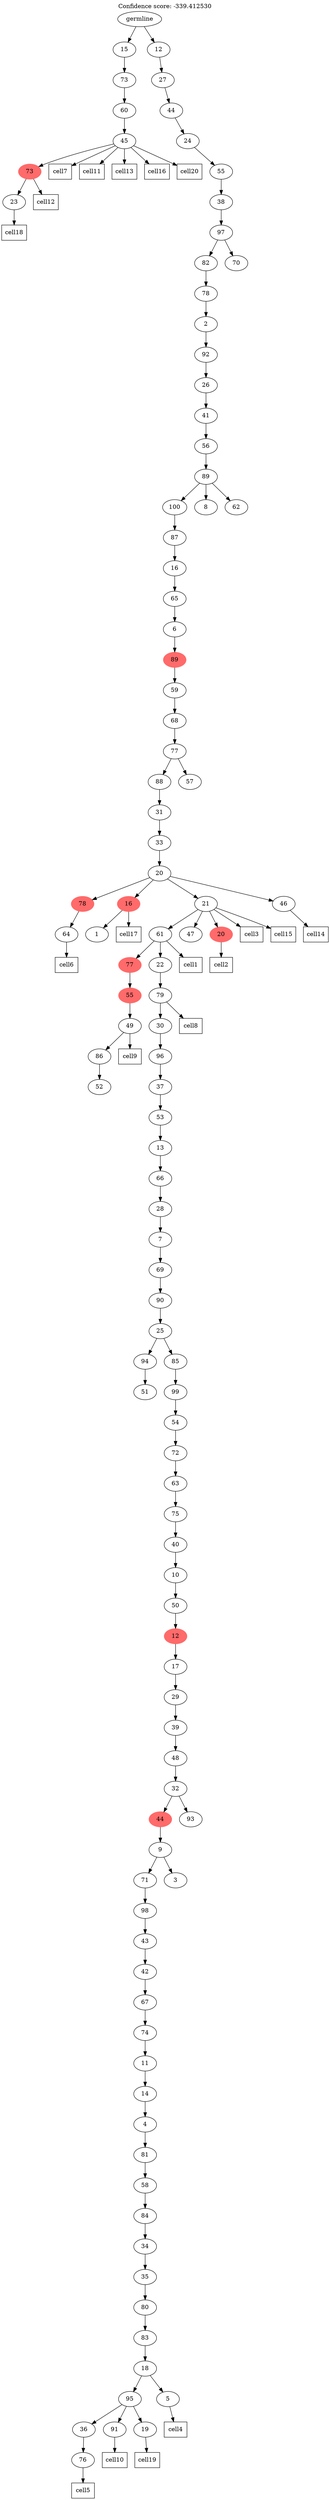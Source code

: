 digraph g {
	"108" -> "109";
	"109" [label="23"];
	"107" -> "108";
	"108" [color=indianred1, style=filled, label="73"];
	"106" -> "107";
	"107" [label="45"];
	"105" -> "106";
	"106" [label="60"];
	"104" -> "105";
	"105" [label="73"];
	"99" -> "100";
	"100" [label="64"];
	"96" -> "97";
	"97" [label="1"];
	"92" -> "93";
	"93" [label="52"];
	"91" -> "92";
	"92" [label="86"];
	"90" -> "91";
	"91" [label="49"];
	"89" -> "90";
	"90" [color=indianred1, style=filled, label="55"];
	"87" -> "88";
	"88" [label="51"];
	"81" -> "82";
	"82" [label="76"];
	"79" -> "80";
	"80" [label="91"];
	"79" -> "81";
	"81" [label="36"];
	"79" -> "83";
	"83" [label="19"];
	"78" -> "79";
	"79" [label="95"];
	"78" -> "84";
	"84" [label="5"];
	"77" -> "78";
	"78" [label="18"];
	"76" -> "77";
	"77" [label="83"];
	"75" -> "76";
	"76" [label="80"];
	"74" -> "75";
	"75" [label="35"];
	"73" -> "74";
	"74" [label="34"];
	"72" -> "73";
	"73" [label="84"];
	"71" -> "72";
	"72" [label="58"];
	"70" -> "71";
	"71" [label="81"];
	"69" -> "70";
	"70" [label="4"];
	"68" -> "69";
	"69" [label="14"];
	"67" -> "68";
	"68" [label="11"];
	"66" -> "67";
	"67" [label="74"];
	"65" -> "66";
	"66" [label="67"];
	"64" -> "65";
	"65" [label="42"];
	"63" -> "64";
	"64" [label="43"];
	"62" -> "63";
	"63" [label="98"];
	"61" -> "62";
	"62" [label="71"];
	"61" -> "85";
	"85" [label="3"];
	"60" -> "61";
	"61" [label="9"];
	"59" -> "60";
	"60" [color=indianred1, style=filled, label="44"];
	"59" -> "86";
	"86" [label="93"];
	"58" -> "59";
	"59" [label="32"];
	"57" -> "58";
	"58" [label="48"];
	"56" -> "57";
	"57" [label="39"];
	"55" -> "56";
	"56" [label="29"];
	"54" -> "55";
	"55" [label="17"];
	"53" -> "54";
	"54" [color=indianred1, style=filled, label="12"];
	"52" -> "53";
	"53" [label="50"];
	"51" -> "52";
	"52" [label="10"];
	"50" -> "51";
	"51" [label="40"];
	"49" -> "50";
	"50" [label="75"];
	"48" -> "49";
	"49" [label="63"];
	"47" -> "48";
	"48" [label="72"];
	"46" -> "47";
	"47" [label="54"];
	"45" -> "46";
	"46" [label="99"];
	"44" -> "45";
	"45" [label="85"];
	"44" -> "87";
	"87" [label="94"];
	"43" -> "44";
	"44" [label="25"];
	"42" -> "43";
	"43" [label="90"];
	"41" -> "42";
	"42" [label="69"];
	"40" -> "41";
	"41" [label="7"];
	"39" -> "40";
	"40" [label="28"];
	"38" -> "39";
	"39" [label="66"];
	"37" -> "38";
	"38" [label="13"];
	"36" -> "37";
	"37" [label="53"];
	"35" -> "36";
	"36" [label="37"];
	"34" -> "35";
	"35" [label="96"];
	"33" -> "34";
	"34" [label="30"];
	"32" -> "33";
	"33" [label="79"];
	"31" -> "32";
	"32" [label="22"];
	"31" -> "89";
	"89" [color=indianred1, style=filled, label="77"];
	"30" -> "31";
	"31" [label="61"];
	"30" -> "94";
	"94" [label="47"];
	"30" -> "95";
	"95" [color=indianred1, style=filled, label="20"];
	"29" -> "30";
	"30" [label="21"];
	"29" -> "96";
	"96" [color=indianred1, style=filled, label="16"];
	"29" -> "98";
	"98" [label="46"];
	"29" -> "99";
	"99" [color=indianred1, style=filled, label="78"];
	"28" -> "29";
	"29" [label="20"];
	"27" -> "28";
	"28" [label="33"];
	"26" -> "27";
	"27" [label="31"];
	"25" -> "26";
	"26" [label="88"];
	"25" -> "101";
	"101" [label="57"];
	"24" -> "25";
	"25" [label="77"];
	"23" -> "24";
	"24" [label="68"];
	"22" -> "23";
	"23" [label="59"];
	"21" -> "22";
	"22" [color=indianred1, style=filled, label="89"];
	"20" -> "21";
	"21" [label="6"];
	"19" -> "20";
	"20" [label="65"];
	"18" -> "19";
	"19" [label="16"];
	"17" -> "18";
	"18" [label="87"];
	"15" -> "16";
	"16" [label="8"];
	"15" -> "17";
	"17" [label="100"];
	"15" -> "102";
	"102" [label="62"];
	"14" -> "15";
	"15" [label="89"];
	"13" -> "14";
	"14" [label="56"];
	"12" -> "13";
	"13" [label="41"];
	"11" -> "12";
	"12" [label="26"];
	"10" -> "11";
	"11" [label="92"];
	"9" -> "10";
	"10" [label="2"];
	"8" -> "9";
	"9" [label="78"];
	"7" -> "8";
	"8" [label="82"];
	"7" -> "103";
	"103" [label="70"];
	"6" -> "7";
	"7" [label="97"];
	"5" -> "6";
	"6" [label="38"];
	"4" -> "5";
	"5" [label="55"];
	"3" -> "4";
	"4" [label="24"];
	"2" -> "3";
	"3" [label="44"];
	"1" -> "2";
	"2" [label="27"];
	"0" -> "1";
	"1" [label="12"];
	"0" -> "104";
	"104" [label="15"];
	"0" [label="germline"];
	"31" -> "cell1";
	"cell1" [shape=box];
	"95" -> "cell2";
	"cell2" [shape=box];
	"30" -> "cell3";
	"cell3" [shape=box];
	"84" -> "cell4";
	"cell4" [shape=box];
	"82" -> "cell5";
	"cell5" [shape=box];
	"100" -> "cell6";
	"cell6" [shape=box];
	"107" -> "cell7";
	"cell7" [shape=box];
	"33" -> "cell8";
	"cell8" [shape=box];
	"91" -> "cell9";
	"cell9" [shape=box];
	"80" -> "cell10";
	"cell10" [shape=box];
	"107" -> "cell11";
	"cell11" [shape=box];
	"108" -> "cell12";
	"cell12" [shape=box];
	"107" -> "cell13";
	"cell13" [shape=box];
	"98" -> "cell14";
	"cell14" [shape=box];
	"30" -> "cell15";
	"cell15" [shape=box];
	"107" -> "cell16";
	"cell16" [shape=box];
	"96" -> "cell17";
	"cell17" [shape=box];
	"109" -> "cell18";
	"cell18" [shape=box];
	"83" -> "cell19";
	"cell19" [shape=box];
	"107" -> "cell20";
	"cell20" [shape=box];
	labelloc="t";
	label="Confidence score: -339.412530";
}

